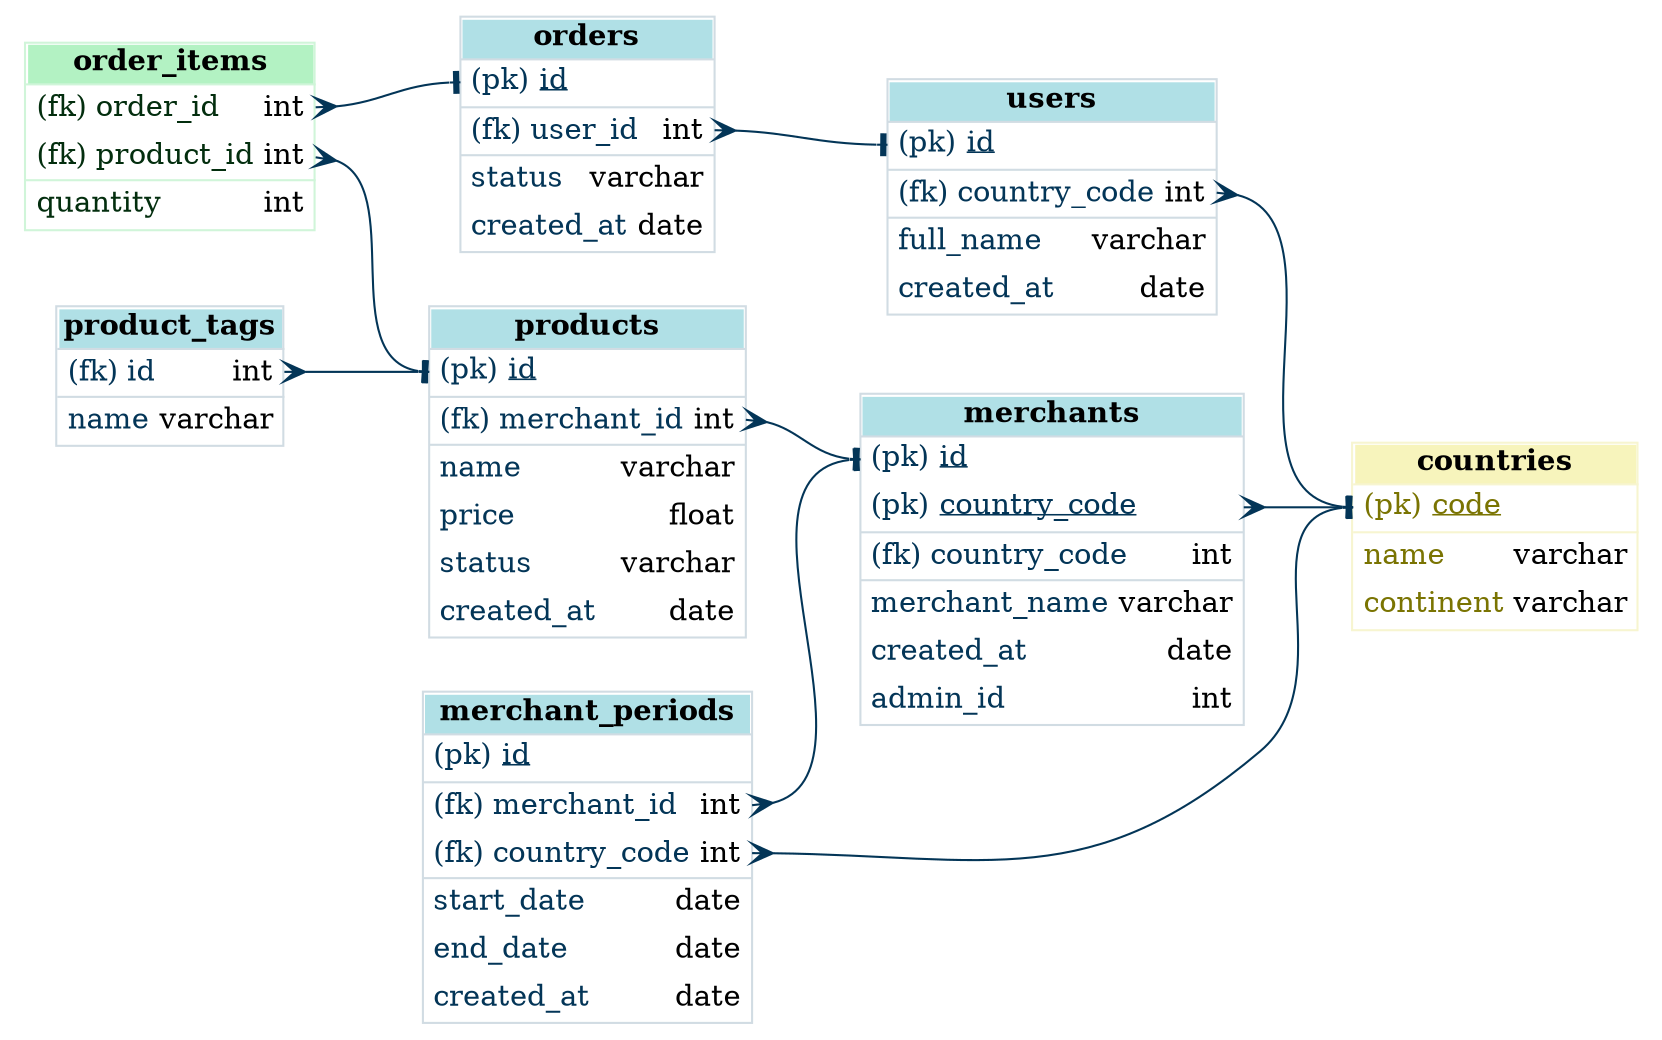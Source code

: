 digraph Database {
	graph [concentrate=true rankdir=LR]
	merchants [label=<<table BORDER="1" cellspacing="0" color="#d1dce3" CELLBORDER="0"  >
<tr>
<td BGCOLOR="powderblue" BORDER="0"><B>merchants</B></td>
</tr>
<HR/><tr>
    <td ALIGN="left" BALIGN="LEFT" BORDER="0" PORT="id">
        <table BORDER="0" cellspacing="0" CELLBORDER="0"  >
            <tr>
                <td ALIGN="left" BALIGN="LEFT" BORDER="0"><font color="#033557">(pk) <U ALIGN="left">id</U></font></td></tr>
        </table>
    </td>
</tr><tr>
    <td ALIGN="left" BALIGN="LEFT" BORDER="0" PORT="country_code">
        <table BORDER="0" cellspacing="0" CELLBORDER="0"  >
            <tr>
                <td ALIGN="left" BALIGN="LEFT" BORDER="0"><font color="#033557">(pk) <U ALIGN="left">country_code</U></font></td></tr>
        </table>
    </td>
</tr><HR/><tr>
    <td ALIGN="left" BALIGN="LEFT" BORDER="0" PORT="country_code">
        <table BORDER="0" cellspacing="0" CELLBORDER="0"  >
            <tr>
                <td ALIGN="left" BALIGN="LEFT" BORDER="0"><font color="#033557">(fk) country_code</font></td><td ALIGN="right"><font color="" >int</font></td></tr>
        </table>
    </td>
</tr><HR/><tr>
    <td ALIGN="left" BALIGN="LEFT" BORDER="0" PORT="merchant_name">
        <table BORDER="0" cellspacing="0" CELLBORDER="0"  >
            <tr>
                <td ALIGN="left" BALIGN="LEFT" BORDER="0"><font color="#033557">merchant_name</font></td><td ALIGN="right"><font color="" >varchar</font></td></tr>
        </table>
    </td>
</tr><tr>
    <td ALIGN="left" BALIGN="LEFT" BORDER="0" PORT="created_at">
        <table BORDER="0" cellspacing="0" CELLBORDER="0"  >
            <tr>
                <td ALIGN="left" BALIGN="LEFT" BORDER="0"><font color="#033557">created_at</font></td><td ALIGN="right"><font color="" >date</font></td></tr>
        </table>
    </td>
</tr><tr>
    <td ALIGN="left" BALIGN="LEFT" BORDER="0" PORT="admin_id">
        <table BORDER="0" cellspacing="0" CELLBORDER="0"  >
            <tr>
                <td ALIGN="left" BALIGN="LEFT" BORDER="0"><font color="#033557">admin_id</font></td><td ALIGN="right"><font color="" >int</font></td></tr>
        </table>
    </td>
</tr></table>> shape=none]
	users [label=<<table BORDER="1" cellspacing="0" color="#d1dce3" CELLBORDER="0"  >
<tr>
<td BGCOLOR="powderblue" BORDER="0"><B>users</B></td>
</tr>
<HR/><tr>
    <td ALIGN="left" BALIGN="LEFT" BORDER="0" PORT="id">
        <table BORDER="0" cellspacing="0" CELLBORDER="0"  >
            <tr>
                <td ALIGN="left" BALIGN="LEFT" BORDER="0"><font color="#033557">(pk) <U ALIGN="left">id</U></font></td></tr>
        </table>
    </td>
</tr><HR/><tr>
    <td ALIGN="left" BALIGN="LEFT" BORDER="0" PORT="country_code">
        <table BORDER="0" cellspacing="0" CELLBORDER="0"  >
            <tr>
                <td ALIGN="left" BALIGN="LEFT" BORDER="0"><font color="#033557">(fk) country_code</font></td><td ALIGN="right"><font color="" >int</font></td></tr>
        </table>
    </td>
</tr><HR/><tr>
    <td ALIGN="left" BALIGN="LEFT" BORDER="0" PORT="full_name">
        <table BORDER="0" cellspacing="0" CELLBORDER="0"  >
            <tr>
                <td ALIGN="left" BALIGN="LEFT" BORDER="0"><font color="#033557">full_name</font></td><td ALIGN="right"><font color="" >varchar</font></td></tr>
        </table>
    </td>
</tr><tr>
    <td ALIGN="left" BALIGN="LEFT" BORDER="0" PORT="created_at">
        <table BORDER="0" cellspacing="0" CELLBORDER="0"  >
            <tr>
                <td ALIGN="left" BALIGN="LEFT" BORDER="0"><font color="#033557">created_at</font></td><td ALIGN="right"><font color="" >date</font></td></tr>
        </table>
    </td>
</tr></table>> shape=none]
	countries [label=<<table BORDER="1" cellspacing="0" color="#f7f5d0" CELLBORDER="0"  >
<tr>
<td BGCOLOR="#f7f4bc" BORDER="0"><B>countries</B></td>
</tr>
<HR/><tr>
    <td ALIGN="left" BALIGN="LEFT" BORDER="0" PORT="code">
        <table BORDER="0" cellspacing="0" CELLBORDER="0"  >
            <tr>
                <td ALIGN="left" BALIGN="LEFT" BORDER="0"><font color="#7a7402">(pk) <U ALIGN="left">code</U></font></td></tr>
        </table>
    </td>
</tr><HR/><tr>
    <td ALIGN="left" BALIGN="LEFT" BORDER="0" PORT="name">
        <table BORDER="0" cellspacing="0" CELLBORDER="0"  >
            <tr>
                <td ALIGN="left" BALIGN="LEFT" BORDER="0"><font color="#7a7402">name</font></td><td ALIGN="right"><font color="" >varchar</font></td></tr>
        </table>
    </td>
</tr><tr>
    <td ALIGN="left" BALIGN="LEFT" BORDER="0" PORT="continent">
        <table BORDER="0" cellspacing="0" CELLBORDER="0"  >
            <tr>
                <td ALIGN="left" BALIGN="LEFT" BORDER="0"><font color="#7a7402">continent</font></td><td ALIGN="right"><font color="" >varchar</font></td></tr>
        </table>
    </td>
</tr></table>> shape=none]
	order_items [label=<<table BORDER="1" cellspacing="0" color="#d0f5d9" CELLBORDER="0"  >
<tr>
<td BGCOLOR="#b3f2c3" BORDER="0"><B>order_items</B></td>
</tr>
<HR/><tr>
    <td ALIGN="left" BALIGN="LEFT" BORDER="0" PORT="order_id">
        <table BORDER="0" cellspacing="0" CELLBORDER="0"  >
            <tr>
                <td ALIGN="left" BALIGN="LEFT" BORDER="0"><font color="#032e0e">(fk) order_id</font></td><td ALIGN="right"><font color="" >int</font></td></tr>
        </table>
    </td>
</tr><tr>
    <td ALIGN="left" BALIGN="LEFT" BORDER="0" PORT="product_id">
        <table BORDER="0" cellspacing="0" CELLBORDER="0"  >
            <tr>
                <td ALIGN="left" BALIGN="LEFT" BORDER="0"><font color="#032e0e">(fk) product_id</font></td><td ALIGN="right"><font color="" >int</font></td></tr>
        </table>
    </td>
</tr><HR/><tr>
    <td ALIGN="left" BALIGN="LEFT" BORDER="0" PORT="quantity">
        <table BORDER="0" cellspacing="0" CELLBORDER="0"  >
            <tr>
                <td ALIGN="left" BALIGN="LEFT" BORDER="0"><font color="#032e0e">quantity</font></td><td ALIGN="right"><font color="" >int</font></td></tr>
        </table>
    </td>
</tr></table>> shape=none]
	orders [label=<<table BORDER="1" cellspacing="0" color="#d1dce3" CELLBORDER="0"  >
<tr>
<td BGCOLOR="powderblue" BORDER="0"><B>orders</B></td>
</tr>
<HR/><tr>
    <td ALIGN="left" BALIGN="LEFT" BORDER="0" PORT="id">
        <table BORDER="0" cellspacing="0" CELLBORDER="0"  >
            <tr>
                <td ALIGN="left" BALIGN="LEFT" BORDER="0"><font color="#033557">(pk) <U ALIGN="left">id</U></font></td></tr>
        </table>
    </td>
</tr><HR/><tr>
    <td ALIGN="left" BALIGN="LEFT" BORDER="0" PORT="user_id">
        <table BORDER="0" cellspacing="0" CELLBORDER="0"  >
            <tr>
                <td ALIGN="left" BALIGN="LEFT" BORDER="0"><font color="#033557">(fk) user_id</font></td><td ALIGN="right"><font color="" >int</font></td></tr>
        </table>
    </td>
</tr><HR/><tr>
    <td ALIGN="left" BALIGN="LEFT" BORDER="0" PORT="status">
        <table BORDER="0" cellspacing="0" CELLBORDER="0"  >
            <tr>
                <td ALIGN="left" BALIGN="LEFT" BORDER="0"><font color="#033557">status</font></td><td ALIGN="right"><font color="" >varchar</font></td></tr>
        </table>
    </td>
</tr><tr>
    <td ALIGN="left" BALIGN="LEFT" BORDER="0" PORT="created_at">
        <table BORDER="0" cellspacing="0" CELLBORDER="0"  >
            <tr>
                <td ALIGN="left" BALIGN="LEFT" BORDER="0"><font color="#033557">created_at</font></td><td ALIGN="right"><font color="" >date</font></td></tr>
        </table>
    </td>
</tr></table>> shape=none]
	products [label=<<table BORDER="1" cellspacing="0" color="#d1dce3" CELLBORDER="0"  >
<tr>
<td BGCOLOR="powderblue" BORDER="0"><B>products</B></td>
</tr>
<HR/><tr>
    <td ALIGN="left" BALIGN="LEFT" BORDER="0" PORT="id">
        <table BORDER="0" cellspacing="0" CELLBORDER="0"  >
            <tr>
                <td ALIGN="left" BALIGN="LEFT" BORDER="0"><font color="#033557">(pk) <U ALIGN="left">id</U></font></td></tr>
        </table>
    </td>
</tr><HR/><tr>
    <td ALIGN="left" BALIGN="LEFT" BORDER="0" PORT="merchant_id">
        <table BORDER="0" cellspacing="0" CELLBORDER="0"  >
            <tr>
                <td ALIGN="left" BALIGN="LEFT" BORDER="0"><font color="#033557">(fk) merchant_id</font></td><td ALIGN="right"><font color="" >int</font></td></tr>
        </table>
    </td>
</tr><HR/><tr>
    <td ALIGN="left" BALIGN="LEFT" BORDER="0" PORT="name">
        <table BORDER="0" cellspacing="0" CELLBORDER="0"  >
            <tr>
                <td ALIGN="left" BALIGN="LEFT" BORDER="0"><font color="#033557">name</font></td><td ALIGN="right"><font color="" >varchar</font></td></tr>
        </table>
    </td>
</tr><tr>
    <td ALIGN="left" BALIGN="LEFT" BORDER="0" PORT="price">
        <table BORDER="0" cellspacing="0" CELLBORDER="0"  >
            <tr>
                <td ALIGN="left" BALIGN="LEFT" BORDER="0"><font color="#033557">price</font></td><td ALIGN="right"><font color="" >float</font></td></tr>
        </table>
    </td>
</tr><tr>
    <td ALIGN="left" BALIGN="LEFT" BORDER="0" PORT="status">
        <table BORDER="0" cellspacing="0" CELLBORDER="0"  >
            <tr>
                <td ALIGN="left" BALIGN="LEFT" BORDER="0"><font color="#033557">status</font></td><td ALIGN="right"><font color="" >varchar</font></td></tr>
        </table>
    </td>
</tr><tr>
    <td ALIGN="left" BALIGN="LEFT" BORDER="0" PORT="created_at">
        <table BORDER="0" cellspacing="0" CELLBORDER="0"  >
            <tr>
                <td ALIGN="left" BALIGN="LEFT" BORDER="0"><font color="#033557">created_at</font></td><td ALIGN="right"><font color="" >date</font></td></tr>
        </table>
    </td>
</tr></table>> shape=none]
	merchant_periods [label=<<table BORDER="1" cellspacing="0" color="#d1dce3" CELLBORDER="0"  >
<tr>
<td BGCOLOR="powderblue" BORDER="0"><B>merchant_periods</B></td>
</tr>
<HR/><tr>
    <td ALIGN="left" BALIGN="LEFT" BORDER="0" PORT="id">
        <table BORDER="0" cellspacing="0" CELLBORDER="0"  >
            <tr>
                <td ALIGN="left" BALIGN="LEFT" BORDER="0"><font color="#033557">(pk) <U ALIGN="left">id</U></font></td></tr>
        </table>
    </td>
</tr><HR/><tr>
    <td ALIGN="left" BALIGN="LEFT" BORDER="0" PORT="merchant_id">
        <table BORDER="0" cellspacing="0" CELLBORDER="0"  >
            <tr>
                <td ALIGN="left" BALIGN="LEFT" BORDER="0"><font color="#033557">(fk) merchant_id</font></td><td ALIGN="right"><font color="" >int</font></td></tr>
        </table>
    </td>
</tr><tr>
    <td ALIGN="left" BALIGN="LEFT" BORDER="0" PORT="country_code">
        <table BORDER="0" cellspacing="0" CELLBORDER="0"  >
            <tr>
                <td ALIGN="left" BALIGN="LEFT" BORDER="0"><font color="#033557">(fk) country_code</font></td><td ALIGN="right"><font color="" >int</font></td></tr>
        </table>
    </td>
</tr><HR/><tr>
    <td ALIGN="left" BALIGN="LEFT" BORDER="0" PORT="start_date">
        <table BORDER="0" cellspacing="0" CELLBORDER="0"  >
            <tr>
                <td ALIGN="left" BALIGN="LEFT" BORDER="0"><font color="#033557">start_date</font></td><td ALIGN="right"><font color="" >date</font></td></tr>
        </table>
    </td>
</tr><tr>
    <td ALIGN="left" BALIGN="LEFT" BORDER="0" PORT="end_date">
        <table BORDER="0" cellspacing="0" CELLBORDER="0"  >
            <tr>
                <td ALIGN="left" BALIGN="LEFT" BORDER="0"><font color="#033557">end_date</font></td><td ALIGN="right"><font color="" >date</font></td></tr>
        </table>
    </td>
</tr><tr>
    <td ALIGN="left" BALIGN="LEFT" BORDER="0" PORT="created_at">
        <table BORDER="0" cellspacing="0" CELLBORDER="0"  >
            <tr>
                <td ALIGN="left" BALIGN="LEFT" BORDER="0"><font color="#033557">created_at</font></td><td ALIGN="right"><font color="" >date</font></td></tr>
        </table>
    </td>
</tr></table>> shape=none]
	product_tags [label=<<table BORDER="1" cellspacing="0" color="#d1dce3" CELLBORDER="0"  >
<tr>
<td BGCOLOR="powderblue" BORDER="0"><B>product_tags</B></td>
</tr>
<HR/><tr>
    <td ALIGN="left" BALIGN="LEFT" BORDER="0" PORT="id">
        <table BORDER="0" cellspacing="0" CELLBORDER="0"  >
            <tr>
                <td ALIGN="left" BALIGN="LEFT" BORDER="0"><font color="#033557">(fk) id</font></td><td ALIGN="right"><font color="" >int</font></td></tr>
        </table>
    </td>
</tr><HR/><tr>
    <td ALIGN="left" BALIGN="LEFT" BORDER="0" PORT="name">
        <table BORDER="0" cellspacing="0" CELLBORDER="0"  >
            <tr>
                <td ALIGN="left" BALIGN="LEFT" BORDER="0"><font color="#033557">name</font></td><td ALIGN="right"><font color="" >varchar</font></td></tr>
        </table>
    </td>
</tr></table>> shape=none]
	merchants:country_code -> countries:code [arrowhead=tee arrowtail=crow color="#033557" dir=both]
	users:country_code -> countries:code [arrowhead=tee arrowtail=crow color="#033557" dir=both]
	order_items:order_id -> orders:id [arrowhead=tee arrowtail=crow color="#033557" dir=both]
	order_items:product_id -> products:id [arrowhead=tee arrowtail=crow color="#033557" dir=both]
	orders:user_id -> users:id [arrowhead=tee arrowtail=crow color="#033557" dir=both]
	products:merchant_id -> merchants:id [arrowhead=tee arrowtail=crow color="#033557" dir=both]
	merchant_periods:merchant_id -> merchants:id [arrowhead=tee arrowtail=crow color="#033557" dir=both]
	merchant_periods:country_code -> countries:code [arrowhead=tee arrowtail=crow color="#033557" dir=both]
	product_tags:id -> products:id [arrowhead=tee arrowtail=crow color="#033557" dir=both]
}
